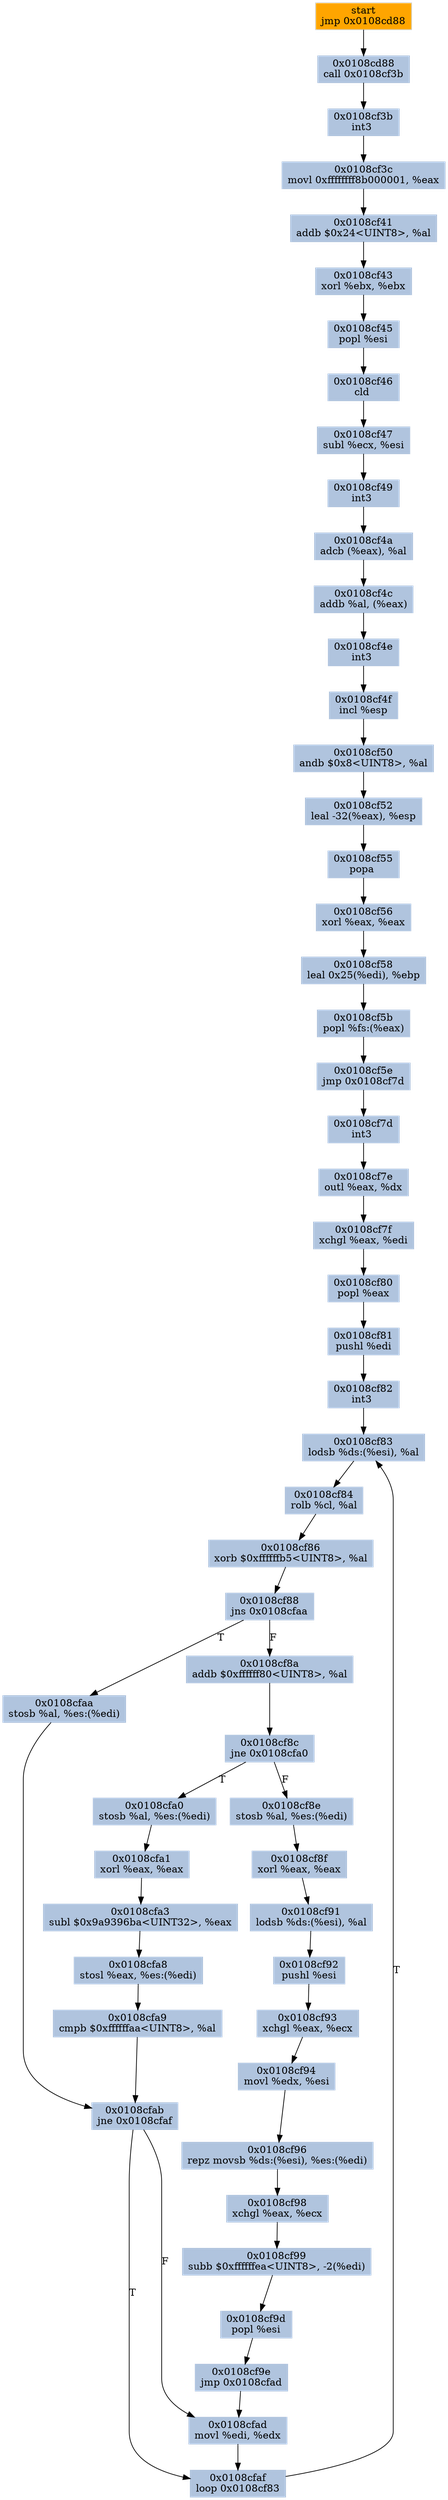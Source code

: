 digraph G {
node[shape=rectangle,style=filled,fillcolor=lightsteelblue,color=lightsteelblue]
bgcolor="transparent"
a0x0106f135jmp_0x0108cd88[label="start\njmp 0x0108cd88",color="lightgrey",fillcolor="orange"];
a0x0108cd88call_0x0108cf3b[label="0x0108cd88\ncall 0x0108cf3b"];
a0x0108cf3bint3_[label="0x0108cf3b\nint3 "];
a0x0108cf3cmovl_0xffffffff8b000001_eax[label="0x0108cf3c\nmovl 0xffffffff8b000001, %eax"];
a0x0108cf41addb_0x24UINT8_al[label="0x0108cf41\naddb $0x24<UINT8>, %al"];
a0x0108cf43xorl_ebx_ebx[label="0x0108cf43\nxorl %ebx, %ebx"];
a0x0108cf45popl_esi[label="0x0108cf45\npopl %esi"];
a0x0108cf46cld_[label="0x0108cf46\ncld "];
a0x0108cf47subl_ecx_esi[label="0x0108cf47\nsubl %ecx, %esi"];
a0x0108cf49int3_[label="0x0108cf49\nint3 "];
a0x0108cf4aadcb_eax__al[label="0x0108cf4a\nadcb (%eax), %al"];
a0x0108cf4caddb_al_eax_[label="0x0108cf4c\naddb %al, (%eax)"];
a0x0108cf4eint3_[label="0x0108cf4e\nint3 "];
a0x0108cf4fincl_esp[label="0x0108cf4f\nincl %esp"];
a0x0108cf50andb_0x8UINT8_al[label="0x0108cf50\nandb $0x8<UINT8>, %al"];
a0x0108cf52leal__32eax__esp[label="0x0108cf52\nleal -32(%eax), %esp"];
a0x0108cf55popa_[label="0x0108cf55\npopa "];
a0x0108cf56xorl_eax_eax[label="0x0108cf56\nxorl %eax, %eax"];
a0x0108cf58leal_0x25edi__ebp[label="0x0108cf58\nleal 0x25(%edi), %ebp"];
a0x0108cf5bpopl_fs_eax_[label="0x0108cf5b\npopl %fs:(%eax)"];
a0x0108cf5ejmp_0x0108cf7d[label="0x0108cf5e\njmp 0x0108cf7d"];
a0x0108cf7dint3_[label="0x0108cf7d\nint3 "];
a0x0108cf7eoutl_eax_dx[label="0x0108cf7e\noutl %eax, %dx"];
a0x0108cf7fxchgl_eax_edi[label="0x0108cf7f\nxchgl %eax, %edi"];
a0x0108cf80popl_eax[label="0x0108cf80\npopl %eax"];
a0x0108cf81pushl_edi[label="0x0108cf81\npushl %edi"];
a0x0108cf82int3_[label="0x0108cf82\nint3 "];
a0x0108cf83lodsb_ds_esi__al[label="0x0108cf83\nlodsb %ds:(%esi), %al"];
a0x0108cf84rolb_cl_al[label="0x0108cf84\nrolb %cl, %al"];
a0x0108cf86xorb_0xffffffb5UINT8_al[label="0x0108cf86\nxorb $0xffffffb5<UINT8>, %al"];
a0x0108cf88jns_0x0108cfaa[label="0x0108cf88\njns 0x0108cfaa"];
a0x0108cf8aaddb_0xffffff80UINT8_al[label="0x0108cf8a\naddb $0xffffff80<UINT8>, %al"];
a0x0108cf8cjne_0x0108cfa0[label="0x0108cf8c\njne 0x0108cfa0"];
a0x0108cfa0stosb_al_es_edi_[label="0x0108cfa0\nstosb %al, %es:(%edi)"];
a0x0108cfa1xorl_eax_eax[label="0x0108cfa1\nxorl %eax, %eax"];
a0x0108cfa3subl_0x9a9396baUINT32_eax[label="0x0108cfa3\nsubl $0x9a9396ba<UINT32>, %eax"];
a0x0108cfa8stosl_eax_es_edi_[label="0x0108cfa8\nstosl %eax, %es:(%edi)"];
a0x0108cfa9cmpb_0xffffffaaUINT8_al[label="0x0108cfa9\ncmpb $0xffffffaa<UINT8>, %al"];
a0x0108cfabjne_0x0108cfaf[label="0x0108cfab\njne 0x0108cfaf"];
a0x0108cfafloop_0x0108cf83[label="0x0108cfaf\nloop 0x0108cf83"];
a0x0108cfaastosb_al_es_edi_[label="0x0108cfaa\nstosb %al, %es:(%edi)"];
a0x0108cf8estosb_al_es_edi_[label="0x0108cf8e\nstosb %al, %es:(%edi)"];
a0x0108cf8fxorl_eax_eax[label="0x0108cf8f\nxorl %eax, %eax"];
a0x0108cf91lodsb_ds_esi__al[label="0x0108cf91\nlodsb %ds:(%esi), %al"];
a0x0108cf92pushl_esi[label="0x0108cf92\npushl %esi"];
a0x0108cf93xchgl_eax_ecx[label="0x0108cf93\nxchgl %eax, %ecx"];
a0x0108cf94movl_edx_esi[label="0x0108cf94\nmovl %edx, %esi"];
a0x0108cf96repz_movsb_ds_esi__es_edi_[label="0x0108cf96\nrepz movsb %ds:(%esi), %es:(%edi)"];
a0x0108cf98xchgl_eax_ecx[label="0x0108cf98\nxchgl %eax, %ecx"];
a0x0108cf99subb_0xffffffeaUINT8__2edi_[label="0x0108cf99\nsubb $0xffffffea<UINT8>, -2(%edi)"];
a0x0108cf9dpopl_esi[label="0x0108cf9d\npopl %esi"];
a0x0108cf9ejmp_0x0108cfad[label="0x0108cf9e\njmp 0x0108cfad"];
a0x0108cfadmovl_edi_edx[label="0x0108cfad\nmovl %edi, %edx"];
a0x0106f135jmp_0x0108cd88 -> a0x0108cd88call_0x0108cf3b [color="#000000"];
a0x0108cd88call_0x0108cf3b -> a0x0108cf3bint3_ [color="#000000"];
a0x0108cf3bint3_ -> a0x0108cf3cmovl_0xffffffff8b000001_eax [color="#000000"];
a0x0108cf3cmovl_0xffffffff8b000001_eax -> a0x0108cf41addb_0x24UINT8_al [color="#000000"];
a0x0108cf41addb_0x24UINT8_al -> a0x0108cf43xorl_ebx_ebx [color="#000000"];
a0x0108cf43xorl_ebx_ebx -> a0x0108cf45popl_esi [color="#000000"];
a0x0108cf45popl_esi -> a0x0108cf46cld_ [color="#000000"];
a0x0108cf46cld_ -> a0x0108cf47subl_ecx_esi [color="#000000"];
a0x0108cf47subl_ecx_esi -> a0x0108cf49int3_ [color="#000000"];
a0x0108cf49int3_ -> a0x0108cf4aadcb_eax__al [color="#000000"];
a0x0108cf4aadcb_eax__al -> a0x0108cf4caddb_al_eax_ [color="#000000"];
a0x0108cf4caddb_al_eax_ -> a0x0108cf4eint3_ [color="#000000"];
a0x0108cf4eint3_ -> a0x0108cf4fincl_esp [color="#000000"];
a0x0108cf4fincl_esp -> a0x0108cf50andb_0x8UINT8_al [color="#000000"];
a0x0108cf50andb_0x8UINT8_al -> a0x0108cf52leal__32eax__esp [color="#000000"];
a0x0108cf52leal__32eax__esp -> a0x0108cf55popa_ [color="#000000"];
a0x0108cf55popa_ -> a0x0108cf56xorl_eax_eax [color="#000000"];
a0x0108cf56xorl_eax_eax -> a0x0108cf58leal_0x25edi__ebp [color="#000000"];
a0x0108cf58leal_0x25edi__ebp -> a0x0108cf5bpopl_fs_eax_ [color="#000000"];
a0x0108cf5bpopl_fs_eax_ -> a0x0108cf5ejmp_0x0108cf7d [color="#000000"];
a0x0108cf5ejmp_0x0108cf7d -> a0x0108cf7dint3_ [color="#000000"];
a0x0108cf7dint3_ -> a0x0108cf7eoutl_eax_dx [color="#000000"];
a0x0108cf7eoutl_eax_dx -> a0x0108cf7fxchgl_eax_edi [color="#000000"];
a0x0108cf7fxchgl_eax_edi -> a0x0108cf80popl_eax [color="#000000"];
a0x0108cf80popl_eax -> a0x0108cf81pushl_edi [color="#000000"];
a0x0108cf81pushl_edi -> a0x0108cf82int3_ [color="#000000"];
a0x0108cf82int3_ -> a0x0108cf83lodsb_ds_esi__al [color="#000000"];
a0x0108cf83lodsb_ds_esi__al -> a0x0108cf84rolb_cl_al [color="#000000"];
a0x0108cf84rolb_cl_al -> a0x0108cf86xorb_0xffffffb5UINT8_al [color="#000000"];
a0x0108cf86xorb_0xffffffb5UINT8_al -> a0x0108cf88jns_0x0108cfaa [color="#000000"];
a0x0108cf88jns_0x0108cfaa -> a0x0108cf8aaddb_0xffffff80UINT8_al [color="#000000",label="F"];
a0x0108cf8aaddb_0xffffff80UINT8_al -> a0x0108cf8cjne_0x0108cfa0 [color="#000000"];
a0x0108cf8cjne_0x0108cfa0 -> a0x0108cfa0stosb_al_es_edi_ [color="#000000",label="T"];
a0x0108cfa0stosb_al_es_edi_ -> a0x0108cfa1xorl_eax_eax [color="#000000"];
a0x0108cfa1xorl_eax_eax -> a0x0108cfa3subl_0x9a9396baUINT32_eax [color="#000000"];
a0x0108cfa3subl_0x9a9396baUINT32_eax -> a0x0108cfa8stosl_eax_es_edi_ [color="#000000"];
a0x0108cfa8stosl_eax_es_edi_ -> a0x0108cfa9cmpb_0xffffffaaUINT8_al [color="#000000"];
a0x0108cfa9cmpb_0xffffffaaUINT8_al -> a0x0108cfabjne_0x0108cfaf [color="#000000"];
a0x0108cfabjne_0x0108cfaf -> a0x0108cfafloop_0x0108cf83 [color="#000000",label="T"];
a0x0108cfafloop_0x0108cf83 -> a0x0108cf83lodsb_ds_esi__al [color="#000000",label="T"];
a0x0108cf88jns_0x0108cfaa -> a0x0108cfaastosb_al_es_edi_ [color="#000000",label="T"];
a0x0108cfaastosb_al_es_edi_ -> a0x0108cfabjne_0x0108cfaf [color="#000000"];
a0x0108cf8cjne_0x0108cfa0 -> a0x0108cf8estosb_al_es_edi_ [color="#000000",label="F"];
a0x0108cf8estosb_al_es_edi_ -> a0x0108cf8fxorl_eax_eax [color="#000000"];
a0x0108cf8fxorl_eax_eax -> a0x0108cf91lodsb_ds_esi__al [color="#000000"];
a0x0108cf91lodsb_ds_esi__al -> a0x0108cf92pushl_esi [color="#000000"];
a0x0108cf92pushl_esi -> a0x0108cf93xchgl_eax_ecx [color="#000000"];
a0x0108cf93xchgl_eax_ecx -> a0x0108cf94movl_edx_esi [color="#000000"];
a0x0108cf94movl_edx_esi -> a0x0108cf96repz_movsb_ds_esi__es_edi_ [color="#000000"];
a0x0108cf96repz_movsb_ds_esi__es_edi_ -> a0x0108cf98xchgl_eax_ecx [color="#000000"];
a0x0108cf98xchgl_eax_ecx -> a0x0108cf99subb_0xffffffeaUINT8__2edi_ [color="#000000"];
a0x0108cf99subb_0xffffffeaUINT8__2edi_ -> a0x0108cf9dpopl_esi [color="#000000"];
a0x0108cf9dpopl_esi -> a0x0108cf9ejmp_0x0108cfad [color="#000000"];
a0x0108cf9ejmp_0x0108cfad -> a0x0108cfadmovl_edi_edx [color="#000000"];
a0x0108cfadmovl_edi_edx -> a0x0108cfafloop_0x0108cf83 [color="#000000"];
a0x0108cfabjne_0x0108cfaf -> a0x0108cfadmovl_edi_edx [color="#000000",label="F"];
}
